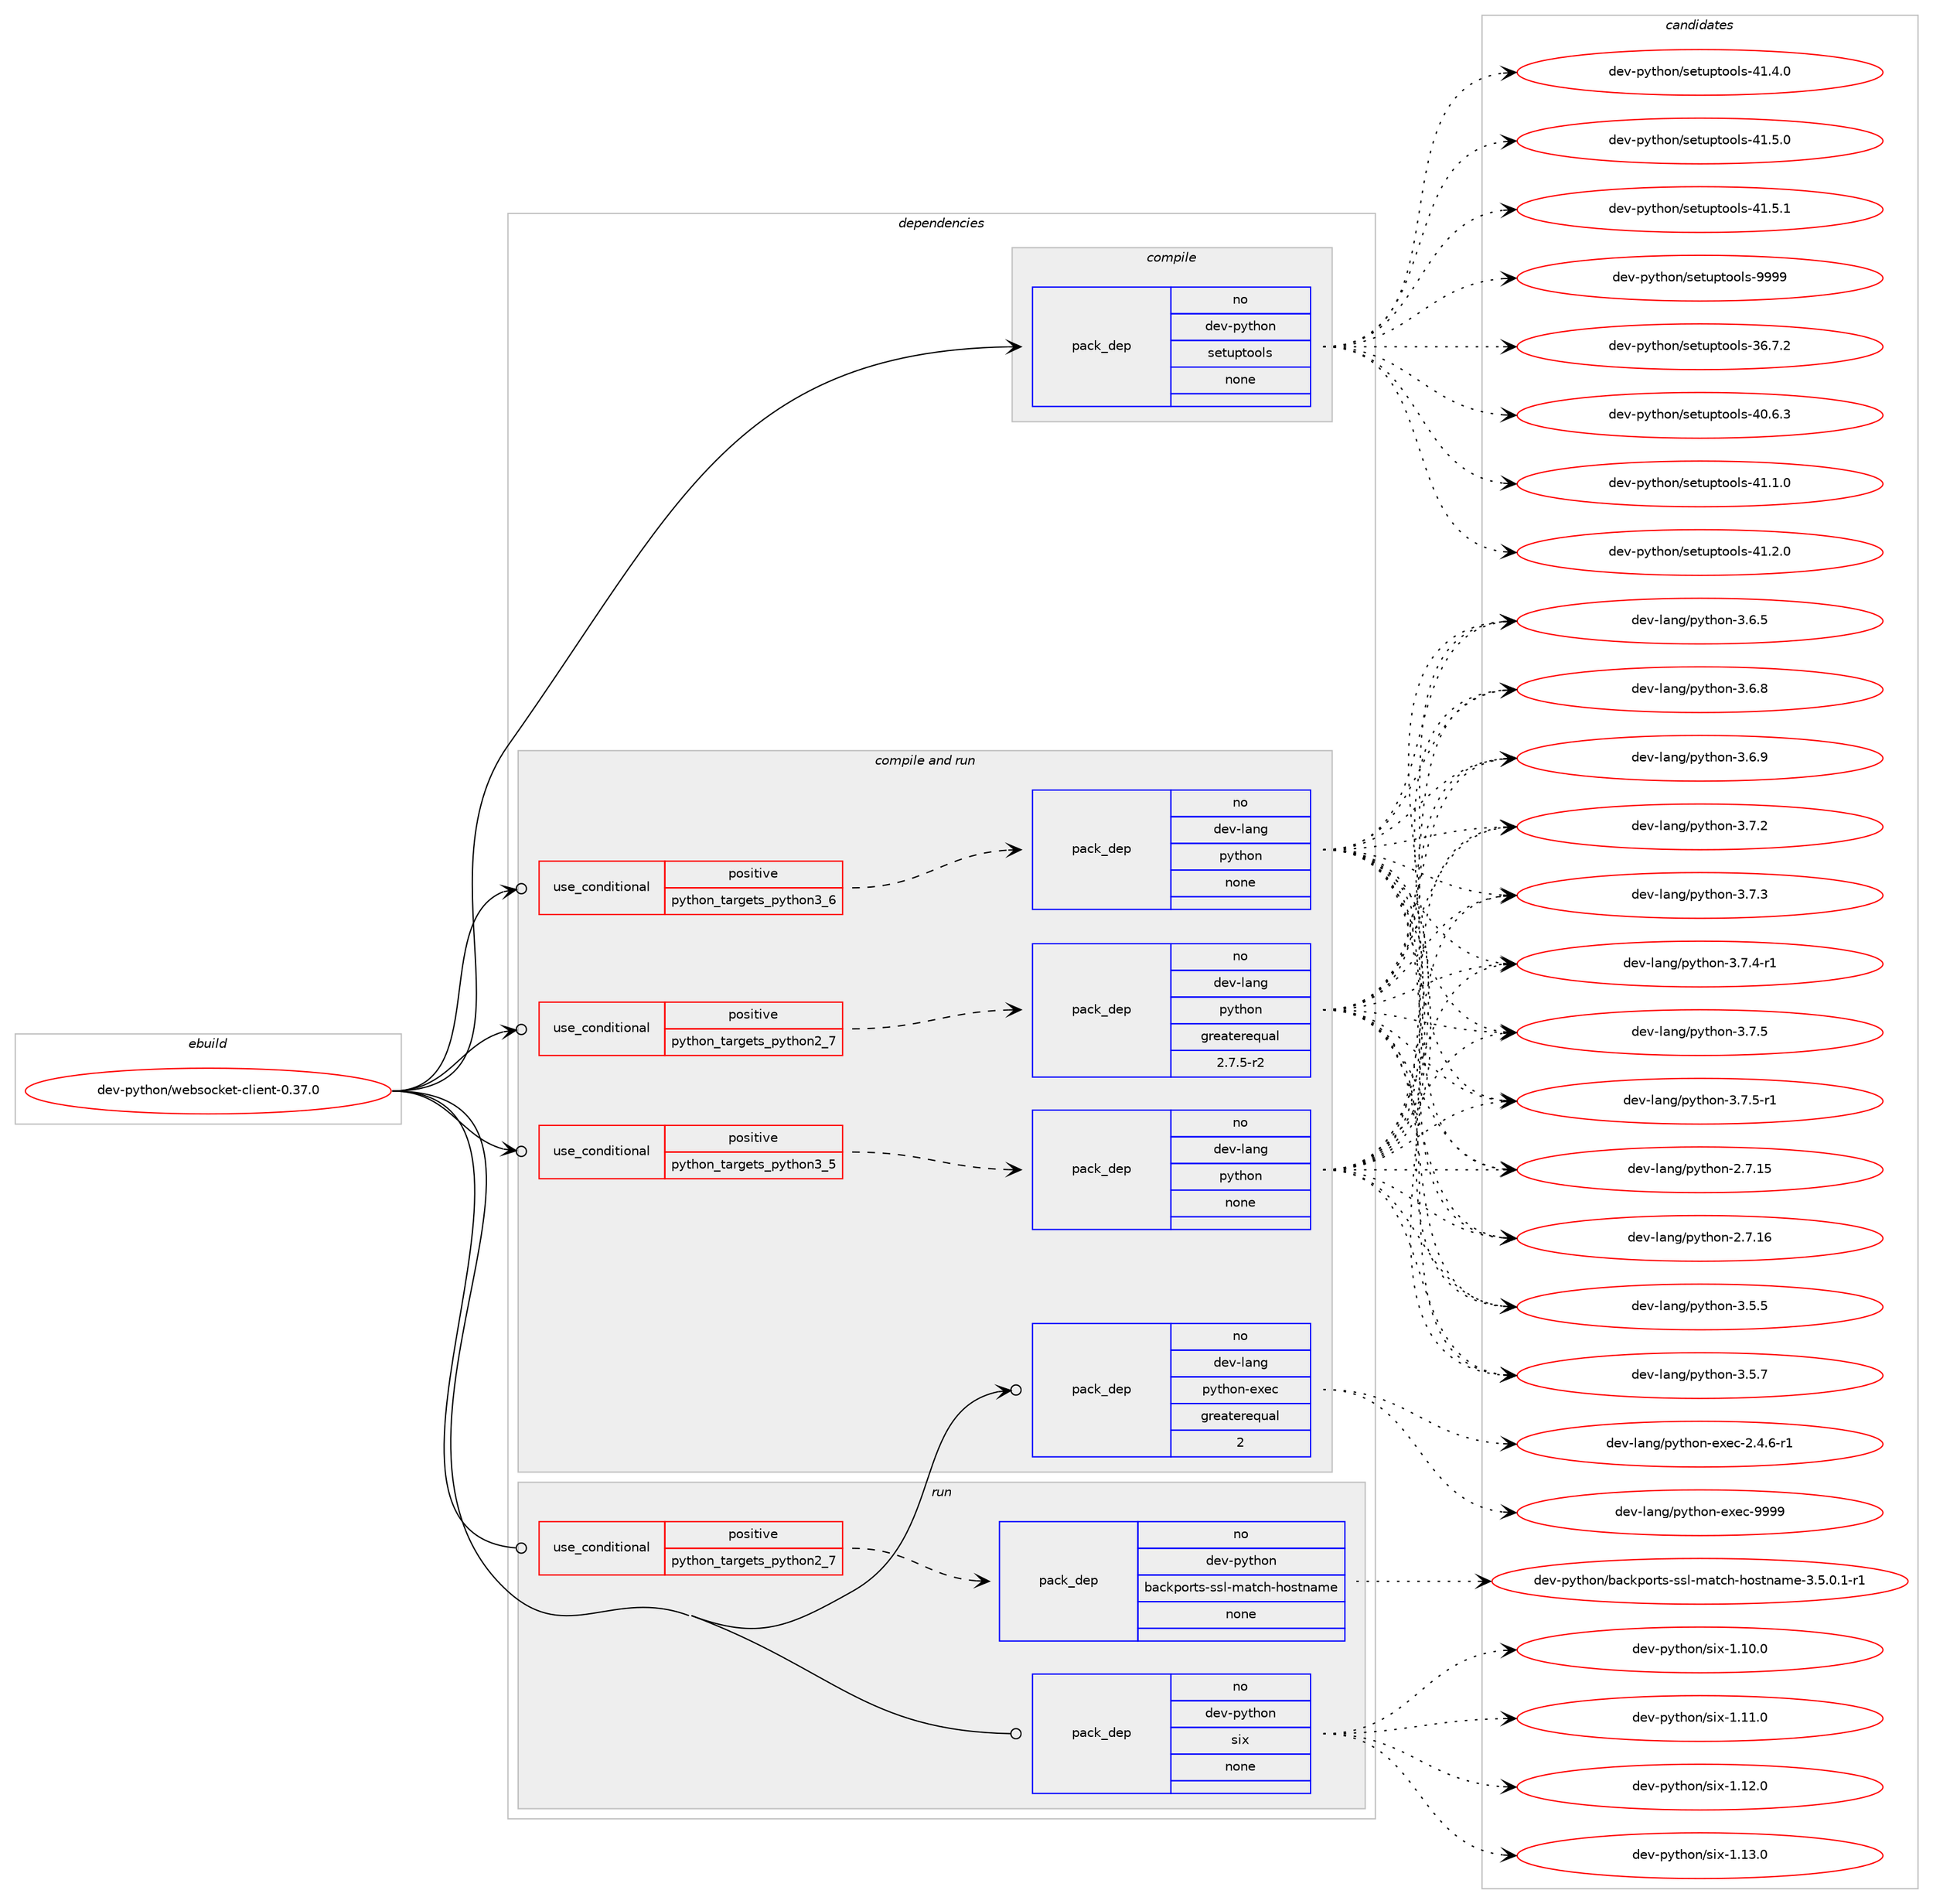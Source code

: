 digraph prolog {

# *************
# Graph options
# *************

newrank=true;
concentrate=true;
compound=true;
graph [rankdir=LR,fontname=Helvetica,fontsize=10,ranksep=1.5];#, ranksep=2.5, nodesep=0.2];
edge  [arrowhead=vee];
node  [fontname=Helvetica,fontsize=10];

# **********
# The ebuild
# **********

subgraph cluster_leftcol {
color=gray;
rank=same;
label=<<i>ebuild</i>>;
id [label="dev-python/websocket-client-0.37.0", color=red, width=4, href="../dev-python/websocket-client-0.37.0.svg"];
}

# ****************
# The dependencies
# ****************

subgraph cluster_midcol {
color=gray;
label=<<i>dependencies</i>>;
subgraph cluster_compile {
fillcolor="#eeeeee";
style=filled;
label=<<i>compile</i>>;
subgraph pack480410 {
dependency643654 [label=<<TABLE BORDER="0" CELLBORDER="1" CELLSPACING="0" CELLPADDING="4" WIDTH="220"><TR><TD ROWSPAN="6" CELLPADDING="30">pack_dep</TD></TR><TR><TD WIDTH="110">no</TD></TR><TR><TD>dev-python</TD></TR><TR><TD>setuptools</TD></TR><TR><TD>none</TD></TR><TR><TD></TD></TR></TABLE>>, shape=none, color=blue];
}
id:e -> dependency643654:w [weight=20,style="solid",arrowhead="vee"];
}
subgraph cluster_compileandrun {
fillcolor="#eeeeee";
style=filled;
label=<<i>compile and run</i>>;
subgraph cond151355 {
dependency643655 [label=<<TABLE BORDER="0" CELLBORDER="1" CELLSPACING="0" CELLPADDING="4"><TR><TD ROWSPAN="3" CELLPADDING="10">use_conditional</TD></TR><TR><TD>positive</TD></TR><TR><TD>python_targets_python2_7</TD></TR></TABLE>>, shape=none, color=red];
subgraph pack480411 {
dependency643656 [label=<<TABLE BORDER="0" CELLBORDER="1" CELLSPACING="0" CELLPADDING="4" WIDTH="220"><TR><TD ROWSPAN="6" CELLPADDING="30">pack_dep</TD></TR><TR><TD WIDTH="110">no</TD></TR><TR><TD>dev-lang</TD></TR><TR><TD>python</TD></TR><TR><TD>greaterequal</TD></TR><TR><TD>2.7.5-r2</TD></TR></TABLE>>, shape=none, color=blue];
}
dependency643655:e -> dependency643656:w [weight=20,style="dashed",arrowhead="vee"];
}
id:e -> dependency643655:w [weight=20,style="solid",arrowhead="odotvee"];
subgraph cond151356 {
dependency643657 [label=<<TABLE BORDER="0" CELLBORDER="1" CELLSPACING="0" CELLPADDING="4"><TR><TD ROWSPAN="3" CELLPADDING="10">use_conditional</TD></TR><TR><TD>positive</TD></TR><TR><TD>python_targets_python3_5</TD></TR></TABLE>>, shape=none, color=red];
subgraph pack480412 {
dependency643658 [label=<<TABLE BORDER="0" CELLBORDER="1" CELLSPACING="0" CELLPADDING="4" WIDTH="220"><TR><TD ROWSPAN="6" CELLPADDING="30">pack_dep</TD></TR><TR><TD WIDTH="110">no</TD></TR><TR><TD>dev-lang</TD></TR><TR><TD>python</TD></TR><TR><TD>none</TD></TR><TR><TD></TD></TR></TABLE>>, shape=none, color=blue];
}
dependency643657:e -> dependency643658:w [weight=20,style="dashed",arrowhead="vee"];
}
id:e -> dependency643657:w [weight=20,style="solid",arrowhead="odotvee"];
subgraph cond151357 {
dependency643659 [label=<<TABLE BORDER="0" CELLBORDER="1" CELLSPACING="0" CELLPADDING="4"><TR><TD ROWSPAN="3" CELLPADDING="10">use_conditional</TD></TR><TR><TD>positive</TD></TR><TR><TD>python_targets_python3_6</TD></TR></TABLE>>, shape=none, color=red];
subgraph pack480413 {
dependency643660 [label=<<TABLE BORDER="0" CELLBORDER="1" CELLSPACING="0" CELLPADDING="4" WIDTH="220"><TR><TD ROWSPAN="6" CELLPADDING="30">pack_dep</TD></TR><TR><TD WIDTH="110">no</TD></TR><TR><TD>dev-lang</TD></TR><TR><TD>python</TD></TR><TR><TD>none</TD></TR><TR><TD></TD></TR></TABLE>>, shape=none, color=blue];
}
dependency643659:e -> dependency643660:w [weight=20,style="dashed",arrowhead="vee"];
}
id:e -> dependency643659:w [weight=20,style="solid",arrowhead="odotvee"];
subgraph pack480414 {
dependency643661 [label=<<TABLE BORDER="0" CELLBORDER="1" CELLSPACING="0" CELLPADDING="4" WIDTH="220"><TR><TD ROWSPAN="6" CELLPADDING="30">pack_dep</TD></TR><TR><TD WIDTH="110">no</TD></TR><TR><TD>dev-lang</TD></TR><TR><TD>python-exec</TD></TR><TR><TD>greaterequal</TD></TR><TR><TD>2</TD></TR></TABLE>>, shape=none, color=blue];
}
id:e -> dependency643661:w [weight=20,style="solid",arrowhead="odotvee"];
}
subgraph cluster_run {
fillcolor="#eeeeee";
style=filled;
label=<<i>run</i>>;
subgraph cond151358 {
dependency643662 [label=<<TABLE BORDER="0" CELLBORDER="1" CELLSPACING="0" CELLPADDING="4"><TR><TD ROWSPAN="3" CELLPADDING="10">use_conditional</TD></TR><TR><TD>positive</TD></TR><TR><TD>python_targets_python2_7</TD></TR></TABLE>>, shape=none, color=red];
subgraph pack480415 {
dependency643663 [label=<<TABLE BORDER="0" CELLBORDER="1" CELLSPACING="0" CELLPADDING="4" WIDTH="220"><TR><TD ROWSPAN="6" CELLPADDING="30">pack_dep</TD></TR><TR><TD WIDTH="110">no</TD></TR><TR><TD>dev-python</TD></TR><TR><TD>backports-ssl-match-hostname</TD></TR><TR><TD>none</TD></TR><TR><TD></TD></TR></TABLE>>, shape=none, color=blue];
}
dependency643662:e -> dependency643663:w [weight=20,style="dashed",arrowhead="vee"];
}
id:e -> dependency643662:w [weight=20,style="solid",arrowhead="odot"];
subgraph pack480416 {
dependency643664 [label=<<TABLE BORDER="0" CELLBORDER="1" CELLSPACING="0" CELLPADDING="4" WIDTH="220"><TR><TD ROWSPAN="6" CELLPADDING="30">pack_dep</TD></TR><TR><TD WIDTH="110">no</TD></TR><TR><TD>dev-python</TD></TR><TR><TD>six</TD></TR><TR><TD>none</TD></TR><TR><TD></TD></TR></TABLE>>, shape=none, color=blue];
}
id:e -> dependency643664:w [weight=20,style="solid",arrowhead="odot"];
}
}

# **************
# The candidates
# **************

subgraph cluster_choices {
rank=same;
color=gray;
label=<<i>candidates</i>>;

subgraph choice480410 {
color=black;
nodesep=1;
choice100101118451121211161041111104711510111611711211611111110811545515446554650 [label="dev-python/setuptools-36.7.2", color=red, width=4,href="../dev-python/setuptools-36.7.2.svg"];
choice100101118451121211161041111104711510111611711211611111110811545524846544651 [label="dev-python/setuptools-40.6.3", color=red, width=4,href="../dev-python/setuptools-40.6.3.svg"];
choice100101118451121211161041111104711510111611711211611111110811545524946494648 [label="dev-python/setuptools-41.1.0", color=red, width=4,href="../dev-python/setuptools-41.1.0.svg"];
choice100101118451121211161041111104711510111611711211611111110811545524946504648 [label="dev-python/setuptools-41.2.0", color=red, width=4,href="../dev-python/setuptools-41.2.0.svg"];
choice100101118451121211161041111104711510111611711211611111110811545524946524648 [label="dev-python/setuptools-41.4.0", color=red, width=4,href="../dev-python/setuptools-41.4.0.svg"];
choice100101118451121211161041111104711510111611711211611111110811545524946534648 [label="dev-python/setuptools-41.5.0", color=red, width=4,href="../dev-python/setuptools-41.5.0.svg"];
choice100101118451121211161041111104711510111611711211611111110811545524946534649 [label="dev-python/setuptools-41.5.1", color=red, width=4,href="../dev-python/setuptools-41.5.1.svg"];
choice10010111845112121116104111110471151011161171121161111111081154557575757 [label="dev-python/setuptools-9999", color=red, width=4,href="../dev-python/setuptools-9999.svg"];
dependency643654:e -> choice100101118451121211161041111104711510111611711211611111110811545515446554650:w [style=dotted,weight="100"];
dependency643654:e -> choice100101118451121211161041111104711510111611711211611111110811545524846544651:w [style=dotted,weight="100"];
dependency643654:e -> choice100101118451121211161041111104711510111611711211611111110811545524946494648:w [style=dotted,weight="100"];
dependency643654:e -> choice100101118451121211161041111104711510111611711211611111110811545524946504648:w [style=dotted,weight="100"];
dependency643654:e -> choice100101118451121211161041111104711510111611711211611111110811545524946524648:w [style=dotted,weight="100"];
dependency643654:e -> choice100101118451121211161041111104711510111611711211611111110811545524946534648:w [style=dotted,weight="100"];
dependency643654:e -> choice100101118451121211161041111104711510111611711211611111110811545524946534649:w [style=dotted,weight="100"];
dependency643654:e -> choice10010111845112121116104111110471151011161171121161111111081154557575757:w [style=dotted,weight="100"];
}
subgraph choice480411 {
color=black;
nodesep=1;
choice10010111845108971101034711212111610411111045504655464953 [label="dev-lang/python-2.7.15", color=red, width=4,href="../dev-lang/python-2.7.15.svg"];
choice10010111845108971101034711212111610411111045504655464954 [label="dev-lang/python-2.7.16", color=red, width=4,href="../dev-lang/python-2.7.16.svg"];
choice100101118451089711010347112121116104111110455146534653 [label="dev-lang/python-3.5.5", color=red, width=4,href="../dev-lang/python-3.5.5.svg"];
choice100101118451089711010347112121116104111110455146534655 [label="dev-lang/python-3.5.7", color=red, width=4,href="../dev-lang/python-3.5.7.svg"];
choice100101118451089711010347112121116104111110455146544653 [label="dev-lang/python-3.6.5", color=red, width=4,href="../dev-lang/python-3.6.5.svg"];
choice100101118451089711010347112121116104111110455146544656 [label="dev-lang/python-3.6.8", color=red, width=4,href="../dev-lang/python-3.6.8.svg"];
choice100101118451089711010347112121116104111110455146544657 [label="dev-lang/python-3.6.9", color=red, width=4,href="../dev-lang/python-3.6.9.svg"];
choice100101118451089711010347112121116104111110455146554650 [label="dev-lang/python-3.7.2", color=red, width=4,href="../dev-lang/python-3.7.2.svg"];
choice100101118451089711010347112121116104111110455146554651 [label="dev-lang/python-3.7.3", color=red, width=4,href="../dev-lang/python-3.7.3.svg"];
choice1001011184510897110103471121211161041111104551465546524511449 [label="dev-lang/python-3.7.4-r1", color=red, width=4,href="../dev-lang/python-3.7.4-r1.svg"];
choice100101118451089711010347112121116104111110455146554653 [label="dev-lang/python-3.7.5", color=red, width=4,href="../dev-lang/python-3.7.5.svg"];
choice1001011184510897110103471121211161041111104551465546534511449 [label="dev-lang/python-3.7.5-r1", color=red, width=4,href="../dev-lang/python-3.7.5-r1.svg"];
dependency643656:e -> choice10010111845108971101034711212111610411111045504655464953:w [style=dotted,weight="100"];
dependency643656:e -> choice10010111845108971101034711212111610411111045504655464954:w [style=dotted,weight="100"];
dependency643656:e -> choice100101118451089711010347112121116104111110455146534653:w [style=dotted,weight="100"];
dependency643656:e -> choice100101118451089711010347112121116104111110455146534655:w [style=dotted,weight="100"];
dependency643656:e -> choice100101118451089711010347112121116104111110455146544653:w [style=dotted,weight="100"];
dependency643656:e -> choice100101118451089711010347112121116104111110455146544656:w [style=dotted,weight="100"];
dependency643656:e -> choice100101118451089711010347112121116104111110455146544657:w [style=dotted,weight="100"];
dependency643656:e -> choice100101118451089711010347112121116104111110455146554650:w [style=dotted,weight="100"];
dependency643656:e -> choice100101118451089711010347112121116104111110455146554651:w [style=dotted,weight="100"];
dependency643656:e -> choice1001011184510897110103471121211161041111104551465546524511449:w [style=dotted,weight="100"];
dependency643656:e -> choice100101118451089711010347112121116104111110455146554653:w [style=dotted,weight="100"];
dependency643656:e -> choice1001011184510897110103471121211161041111104551465546534511449:w [style=dotted,weight="100"];
}
subgraph choice480412 {
color=black;
nodesep=1;
choice10010111845108971101034711212111610411111045504655464953 [label="dev-lang/python-2.7.15", color=red, width=4,href="../dev-lang/python-2.7.15.svg"];
choice10010111845108971101034711212111610411111045504655464954 [label="dev-lang/python-2.7.16", color=red, width=4,href="../dev-lang/python-2.7.16.svg"];
choice100101118451089711010347112121116104111110455146534653 [label="dev-lang/python-3.5.5", color=red, width=4,href="../dev-lang/python-3.5.5.svg"];
choice100101118451089711010347112121116104111110455146534655 [label="dev-lang/python-3.5.7", color=red, width=4,href="../dev-lang/python-3.5.7.svg"];
choice100101118451089711010347112121116104111110455146544653 [label="dev-lang/python-3.6.5", color=red, width=4,href="../dev-lang/python-3.6.5.svg"];
choice100101118451089711010347112121116104111110455146544656 [label="dev-lang/python-3.6.8", color=red, width=4,href="../dev-lang/python-3.6.8.svg"];
choice100101118451089711010347112121116104111110455146544657 [label="dev-lang/python-3.6.9", color=red, width=4,href="../dev-lang/python-3.6.9.svg"];
choice100101118451089711010347112121116104111110455146554650 [label="dev-lang/python-3.7.2", color=red, width=4,href="../dev-lang/python-3.7.2.svg"];
choice100101118451089711010347112121116104111110455146554651 [label="dev-lang/python-3.7.3", color=red, width=4,href="../dev-lang/python-3.7.3.svg"];
choice1001011184510897110103471121211161041111104551465546524511449 [label="dev-lang/python-3.7.4-r1", color=red, width=4,href="../dev-lang/python-3.7.4-r1.svg"];
choice100101118451089711010347112121116104111110455146554653 [label="dev-lang/python-3.7.5", color=red, width=4,href="../dev-lang/python-3.7.5.svg"];
choice1001011184510897110103471121211161041111104551465546534511449 [label="dev-lang/python-3.7.5-r1", color=red, width=4,href="../dev-lang/python-3.7.5-r1.svg"];
dependency643658:e -> choice10010111845108971101034711212111610411111045504655464953:w [style=dotted,weight="100"];
dependency643658:e -> choice10010111845108971101034711212111610411111045504655464954:w [style=dotted,weight="100"];
dependency643658:e -> choice100101118451089711010347112121116104111110455146534653:w [style=dotted,weight="100"];
dependency643658:e -> choice100101118451089711010347112121116104111110455146534655:w [style=dotted,weight="100"];
dependency643658:e -> choice100101118451089711010347112121116104111110455146544653:w [style=dotted,weight="100"];
dependency643658:e -> choice100101118451089711010347112121116104111110455146544656:w [style=dotted,weight="100"];
dependency643658:e -> choice100101118451089711010347112121116104111110455146544657:w [style=dotted,weight="100"];
dependency643658:e -> choice100101118451089711010347112121116104111110455146554650:w [style=dotted,weight="100"];
dependency643658:e -> choice100101118451089711010347112121116104111110455146554651:w [style=dotted,weight="100"];
dependency643658:e -> choice1001011184510897110103471121211161041111104551465546524511449:w [style=dotted,weight="100"];
dependency643658:e -> choice100101118451089711010347112121116104111110455146554653:w [style=dotted,weight="100"];
dependency643658:e -> choice1001011184510897110103471121211161041111104551465546534511449:w [style=dotted,weight="100"];
}
subgraph choice480413 {
color=black;
nodesep=1;
choice10010111845108971101034711212111610411111045504655464953 [label="dev-lang/python-2.7.15", color=red, width=4,href="../dev-lang/python-2.7.15.svg"];
choice10010111845108971101034711212111610411111045504655464954 [label="dev-lang/python-2.7.16", color=red, width=4,href="../dev-lang/python-2.7.16.svg"];
choice100101118451089711010347112121116104111110455146534653 [label="dev-lang/python-3.5.5", color=red, width=4,href="../dev-lang/python-3.5.5.svg"];
choice100101118451089711010347112121116104111110455146534655 [label="dev-lang/python-3.5.7", color=red, width=4,href="../dev-lang/python-3.5.7.svg"];
choice100101118451089711010347112121116104111110455146544653 [label="dev-lang/python-3.6.5", color=red, width=4,href="../dev-lang/python-3.6.5.svg"];
choice100101118451089711010347112121116104111110455146544656 [label="dev-lang/python-3.6.8", color=red, width=4,href="../dev-lang/python-3.6.8.svg"];
choice100101118451089711010347112121116104111110455146544657 [label="dev-lang/python-3.6.9", color=red, width=4,href="../dev-lang/python-3.6.9.svg"];
choice100101118451089711010347112121116104111110455146554650 [label="dev-lang/python-3.7.2", color=red, width=4,href="../dev-lang/python-3.7.2.svg"];
choice100101118451089711010347112121116104111110455146554651 [label="dev-lang/python-3.7.3", color=red, width=4,href="../dev-lang/python-3.7.3.svg"];
choice1001011184510897110103471121211161041111104551465546524511449 [label="dev-lang/python-3.7.4-r1", color=red, width=4,href="../dev-lang/python-3.7.4-r1.svg"];
choice100101118451089711010347112121116104111110455146554653 [label="dev-lang/python-3.7.5", color=red, width=4,href="../dev-lang/python-3.7.5.svg"];
choice1001011184510897110103471121211161041111104551465546534511449 [label="dev-lang/python-3.7.5-r1", color=red, width=4,href="../dev-lang/python-3.7.5-r1.svg"];
dependency643660:e -> choice10010111845108971101034711212111610411111045504655464953:w [style=dotted,weight="100"];
dependency643660:e -> choice10010111845108971101034711212111610411111045504655464954:w [style=dotted,weight="100"];
dependency643660:e -> choice100101118451089711010347112121116104111110455146534653:w [style=dotted,weight="100"];
dependency643660:e -> choice100101118451089711010347112121116104111110455146534655:w [style=dotted,weight="100"];
dependency643660:e -> choice100101118451089711010347112121116104111110455146544653:w [style=dotted,weight="100"];
dependency643660:e -> choice100101118451089711010347112121116104111110455146544656:w [style=dotted,weight="100"];
dependency643660:e -> choice100101118451089711010347112121116104111110455146544657:w [style=dotted,weight="100"];
dependency643660:e -> choice100101118451089711010347112121116104111110455146554650:w [style=dotted,weight="100"];
dependency643660:e -> choice100101118451089711010347112121116104111110455146554651:w [style=dotted,weight="100"];
dependency643660:e -> choice1001011184510897110103471121211161041111104551465546524511449:w [style=dotted,weight="100"];
dependency643660:e -> choice100101118451089711010347112121116104111110455146554653:w [style=dotted,weight="100"];
dependency643660:e -> choice1001011184510897110103471121211161041111104551465546534511449:w [style=dotted,weight="100"];
}
subgraph choice480414 {
color=black;
nodesep=1;
choice10010111845108971101034711212111610411111045101120101994550465246544511449 [label="dev-lang/python-exec-2.4.6-r1", color=red, width=4,href="../dev-lang/python-exec-2.4.6-r1.svg"];
choice10010111845108971101034711212111610411111045101120101994557575757 [label="dev-lang/python-exec-9999", color=red, width=4,href="../dev-lang/python-exec-9999.svg"];
dependency643661:e -> choice10010111845108971101034711212111610411111045101120101994550465246544511449:w [style=dotted,weight="100"];
dependency643661:e -> choice10010111845108971101034711212111610411111045101120101994557575757:w [style=dotted,weight="100"];
}
subgraph choice480415 {
color=black;
nodesep=1;
choice100101118451121211161041111104798979910711211111411611545115115108451099711699104451041111151161109710910145514653464846494511449 [label="dev-python/backports-ssl-match-hostname-3.5.0.1-r1", color=red, width=4,href="../dev-python/backports-ssl-match-hostname-3.5.0.1-r1.svg"];
dependency643663:e -> choice100101118451121211161041111104798979910711211111411611545115115108451099711699104451041111151161109710910145514653464846494511449:w [style=dotted,weight="100"];
}
subgraph choice480416 {
color=black;
nodesep=1;
choice100101118451121211161041111104711510512045494649484648 [label="dev-python/six-1.10.0", color=red, width=4,href="../dev-python/six-1.10.0.svg"];
choice100101118451121211161041111104711510512045494649494648 [label="dev-python/six-1.11.0", color=red, width=4,href="../dev-python/six-1.11.0.svg"];
choice100101118451121211161041111104711510512045494649504648 [label="dev-python/six-1.12.0", color=red, width=4,href="../dev-python/six-1.12.0.svg"];
choice100101118451121211161041111104711510512045494649514648 [label="dev-python/six-1.13.0", color=red, width=4,href="../dev-python/six-1.13.0.svg"];
dependency643664:e -> choice100101118451121211161041111104711510512045494649484648:w [style=dotted,weight="100"];
dependency643664:e -> choice100101118451121211161041111104711510512045494649494648:w [style=dotted,weight="100"];
dependency643664:e -> choice100101118451121211161041111104711510512045494649504648:w [style=dotted,weight="100"];
dependency643664:e -> choice100101118451121211161041111104711510512045494649514648:w [style=dotted,weight="100"];
}
}

}
